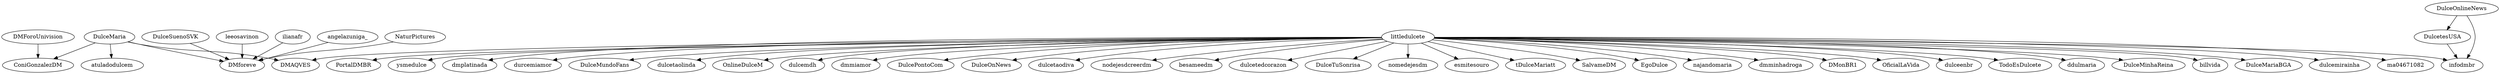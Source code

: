 strict digraph {
"littledulcete" -> "tDulceMariatt"
"littledulcete" -> "SalvameDM"
"littledulcete" -> "EgoDulce"
"littledulcete" -> "najandomaria"
"littledulcete" -> "dmminhadroga"
"littledulcete" -> "DMonBR1"
"littledulcete" -> "OficialLaVida"
"littledulcete" -> "dulceenbr"
"littledulcete" -> "DMAQVES"
"littledulcete" -> "TodoEsDulcete"
"littledulcete" -> "ddulmaria"
"littledulcete" -> "DulceMinhaReina"
"littledulcete" -> "billvida"
"littledulcete" -> "DulceMariaBGA"
"littledulcete" -> "dulcemirainha"
"littledulcete" -> "ma04671082"
"littledulcete" -> "PortalDMBR"
"littledulcete" -> "ysmedulce"
"littledulcete" -> "dmplatinada"
"littledulcete" -> "durcemiamor"
"littledulcete" -> "DulceMundoFans"
"littledulcete" -> "dulcetaolinda"
"littledulcete" -> "OnlineDulceM"
"littledulcete" -> "dulcemdh"
"littledulcete" -> "dmmiamor"
"littledulcete" -> "DulcePontoCom"
"littledulcete" -> "DulceOnNews"
"littledulcete" -> "infodmbr"
"littledulcete" -> "dulcetaodiva"
"littledulcete" -> "nodejesdcreerdm"
"littledulcete" -> "besameedm"
"littledulcete" -> "dulcetedcorazon"
"littledulcete" -> "DulceTuSonrisa"
"littledulcete" -> "nomedejesdm"
"littledulcete" -> "ysmedulce"
"littledulcete" -> "dulcemirainha"
"littledulcete" -> "tDulceMariatt"
"littledulcete" -> "dulcetaolinda"
"littledulcete" -> "esmitesouro"
"littledulcete" -> "SalvameDM"
"littledulcete" -> "durcemiamor"
"DMForoUnivision" -> "ConiGonzalezDM"
"DulceMaria" -> "ConiGonzalezDM"
"DulceMaria" -> "atuladodulcem"
"DulceMaria" -> "DMAQVES"
"DulceMaria" -> "DMforeve"
"DulcetesUSA" -> "infodmbr"
"DulceOnlineNews" -> "DulcetesUSA"
"DulceOnlineNews" -> "infodmbr"
"DulceSuenoSVK" -> "DMforeve"
"leeosavinon" -> "DMforeve"
"ilianafr" -> "DMforeve"
"angelazuniga_" -> "DMforeve"
"NaturPictures" -> "DMforeve"
}